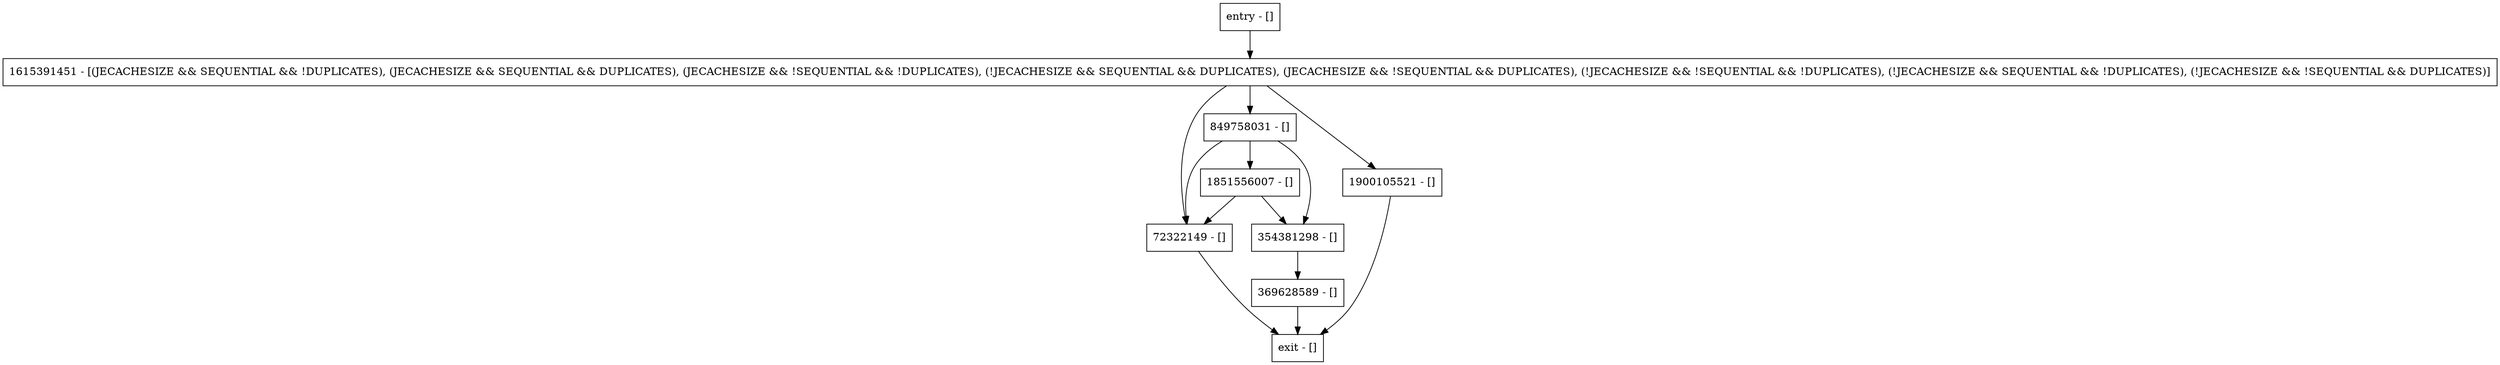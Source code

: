 digraph close {
node [shape=record];
354381298 [label="354381298 - []"];
entry [label="entry - []"];
exit [label="exit - []"];
369628589 [label="369628589 - []"];
72322149 [label="72322149 - []"];
849758031 [label="849758031 - []"];
1615391451 [label="1615391451 - [(JECACHESIZE && SEQUENTIAL && !DUPLICATES), (JECACHESIZE && SEQUENTIAL && DUPLICATES), (JECACHESIZE && !SEQUENTIAL && !DUPLICATES), (!JECACHESIZE && SEQUENTIAL && DUPLICATES), (JECACHESIZE && !SEQUENTIAL && DUPLICATES), (!JECACHESIZE && !SEQUENTIAL && !DUPLICATES), (!JECACHESIZE && SEQUENTIAL && !DUPLICATES), (!JECACHESIZE && !SEQUENTIAL && DUPLICATES)]"];
1900105521 [label="1900105521 - []"];
1851556007 [label="1851556007 - []"];
entry;
exit;
354381298 -> 369628589;
entry -> 1615391451;
369628589 -> exit;
72322149 -> exit;
849758031 -> 354381298;
849758031 -> 72322149;
849758031 -> 1851556007;
1615391451 -> 849758031;
1615391451 -> 72322149;
1615391451 -> 1900105521;
1900105521 -> exit;
1851556007 -> 354381298;
1851556007 -> 72322149;
}

